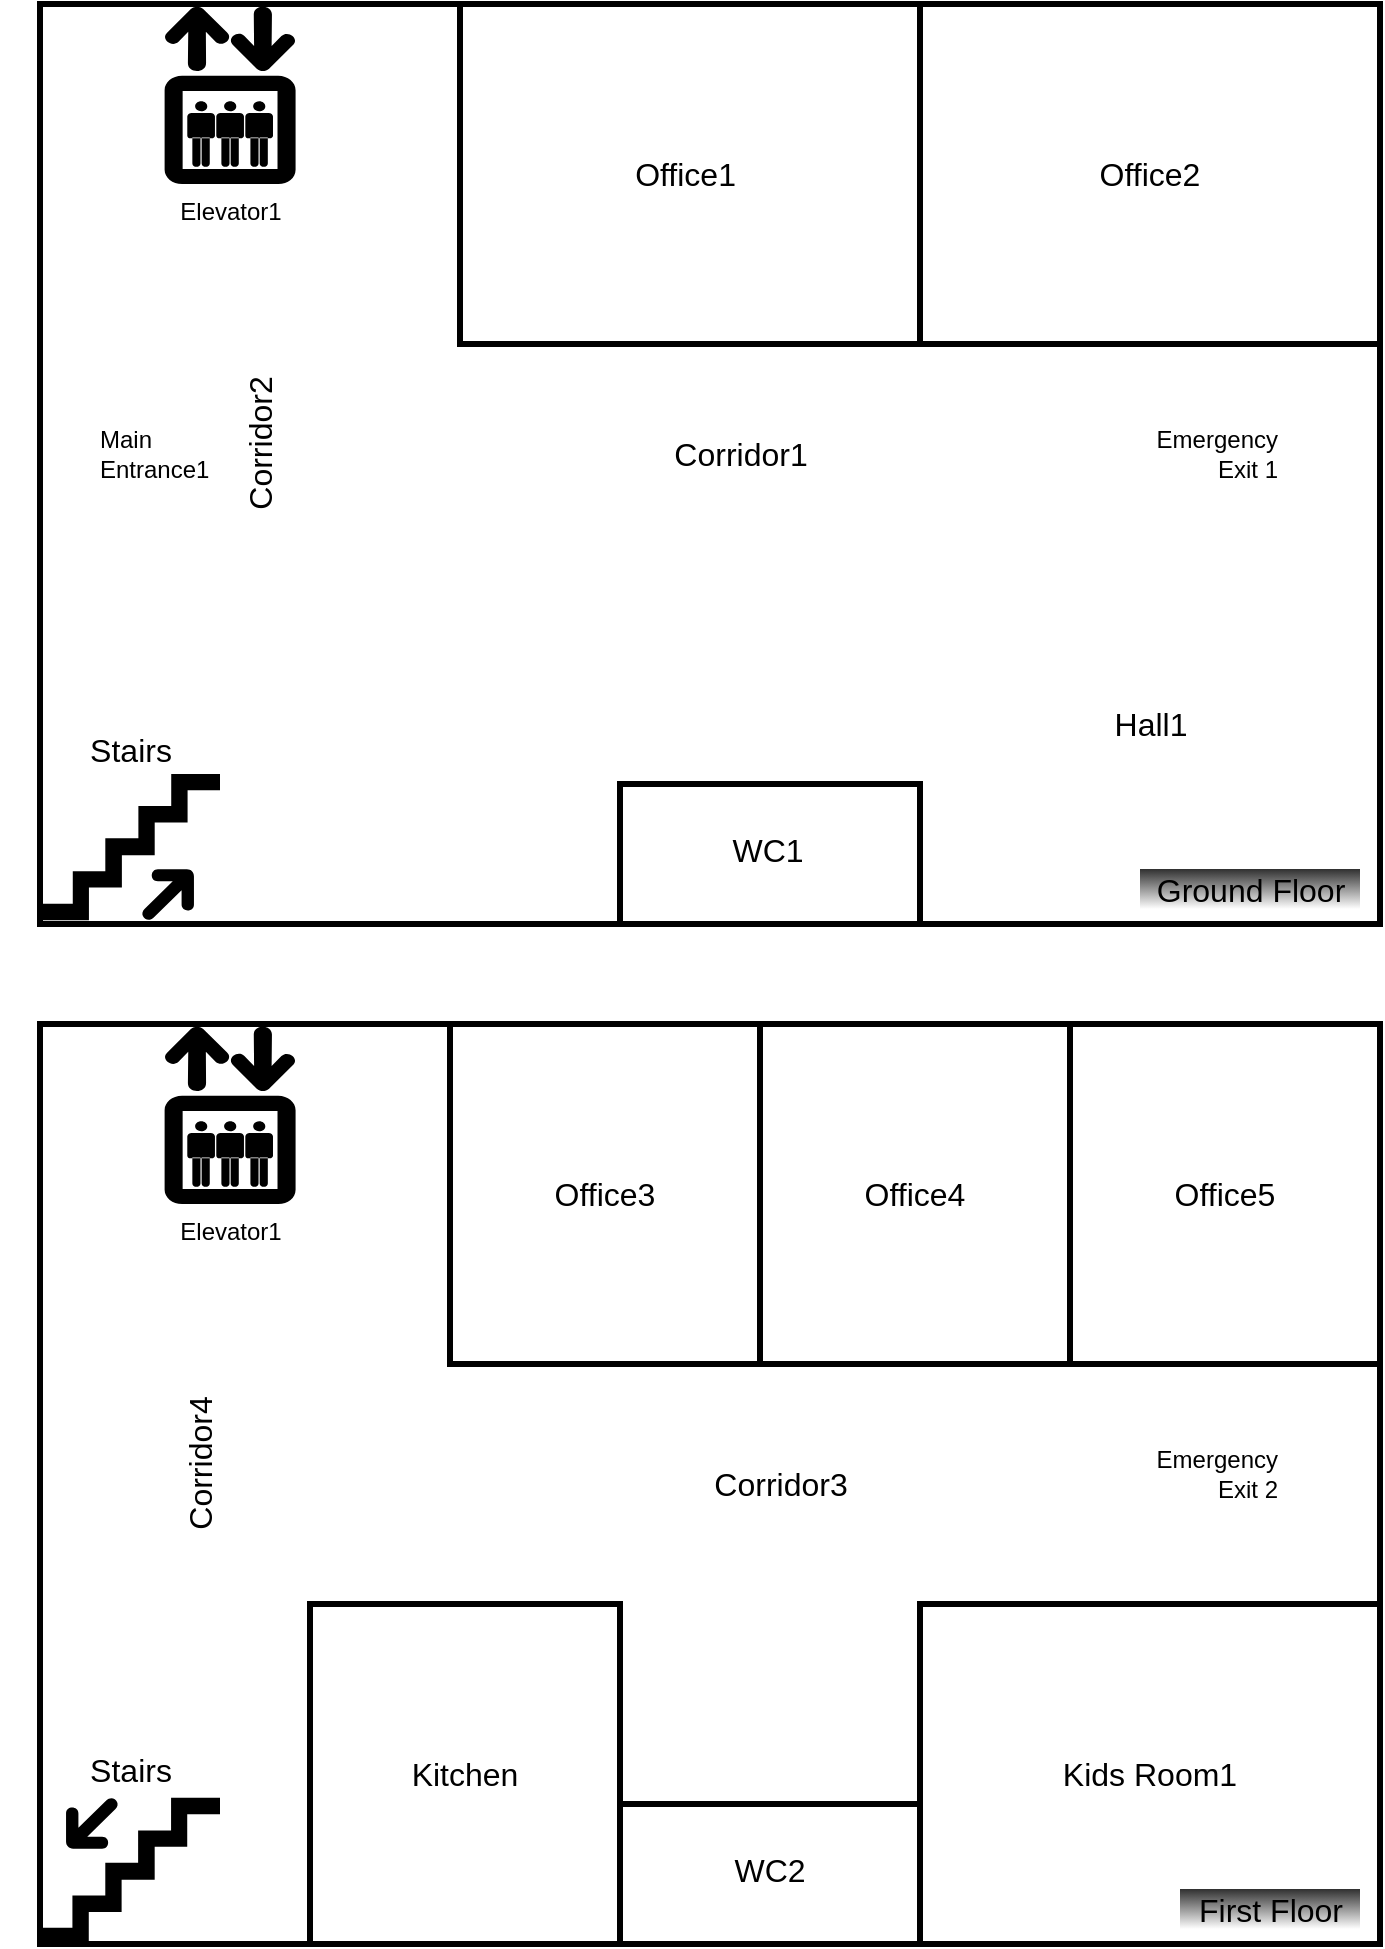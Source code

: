 <mxfile version="13.0.7" type="device"><diagram id="FeTQvDR2r45H1yqkKJsy" name="Page-1"><mxGraphModel dx="1580" dy="882" grid="1" gridSize="10" guides="1" tooltips="1" connect="1" arrows="1" fold="1" page="1" pageScale="1" pageWidth="827" pageHeight="1169" math="0" shadow="0"><root><mxCell id="0"/><mxCell id="1" parent="0"/><mxCell id="H_s1jMmFibpZLGyVerqd-1" value="" style="rounded=0;whiteSpace=wrap;html=1;strokeWidth=3;" parent="1" vertex="1"><mxGeometry x="70" y="10" width="670" height="460" as="geometry"/></mxCell><mxCell id="H_s1jMmFibpZLGyVerqd-2" value="Main &lt;br&gt;Entrance1" style="shape=image;html=1;verticalAlign=middle;verticalLabelPosition=middle;labelBackgroundColor=#ffffff;imageAspect=0;aspect=fixed;image=https://cdn4.iconfinder.com/data/icons/basic-user-interface-elements/700/exit-enter-leave-door-out-128.png;labelPosition=right;align=left;" parent="1" vertex="1"><mxGeometry x="50" y="211" width="48" height="48" as="geometry"/></mxCell><mxCell id="H_s1jMmFibpZLGyVerqd-3" value="Emergency&lt;br&gt;Exit 1" style="shape=image;html=1;verticalAlign=middle;verticalLabelPosition=middle;labelBackgroundColor=#ffffff;imageAspect=0;aspect=fixed;image=https://cdn2.iconfinder.com/data/icons/public-services/64/EMERGENCY_EXIT-signaling-door-signs-direction-arrow-128.png;labelPosition=left;align=right;" parent="1" vertex="1"><mxGeometry x="690" y="210" width="50" height="50" as="geometry"/></mxCell><mxCell id="H_s1jMmFibpZLGyVerqd-5" value="&lt;span style=&quot;font-size: 16px&quot;&gt;Stairs&lt;/span&gt;" style="shape=mxgraph.signs.travel.upstairs;html=1;fillColor=#000000;strokeColor=none;verticalLabelPosition=top;verticalAlign=bottom;align=center;labelPosition=center;" parent="1" vertex="1"><mxGeometry x="70" y="395" width="90" height="75" as="geometry"/></mxCell><mxCell id="H_s1jMmFibpZLGyVerqd-6" value="Elevator1" style="shape=mxgraph.signs.travel.elevator;html=1;fillColor=#000000;strokeColor=none;verticalLabelPosition=bottom;verticalAlign=top;align=center;gradientColor=none;fontSize=12;" parent="1" vertex="1"><mxGeometry x="130" y="10" width="70" height="90" as="geometry"/></mxCell><mxCell id="H_s1jMmFibpZLGyVerqd-9" value="&lt;font style=&quot;font-size: 16px&quot;&gt;Office1&amp;nbsp;&lt;/font&gt;" style="rounded=0;whiteSpace=wrap;html=1;fillColor=#ffffff;strokeWidth=3;" parent="1" vertex="1"><mxGeometry x="280" y="10" width="230" height="170" as="geometry"/></mxCell><mxCell id="H_s1jMmFibpZLGyVerqd-12" value="&lt;span style=&quot;font-size: 16px&quot;&gt;Office2&lt;/span&gt;" style="rounded=0;whiteSpace=wrap;html=1;fillColor=#ffffff;strokeWidth=3;" parent="1" vertex="1"><mxGeometry x="510" y="10" width="230" height="170" as="geometry"/></mxCell><mxCell id="H_s1jMmFibpZLGyVerqd-13" value="" style="rounded=0;whiteSpace=wrap;html=1;fillColor=#ffffff;strokeWidth=3;" parent="1" vertex="1"><mxGeometry x="360" y="400" width="150" height="70" as="geometry"/></mxCell><mxCell id="H_s1jMmFibpZLGyVerqd-15" value="&lt;font style=&quot;font-size: 16px&quot;&gt;WC1&lt;/font&gt;" style="text;html=1;strokeColor=none;fillColor=none;align=center;verticalAlign=middle;whiteSpace=wrap;rounded=0;fontSize=12;" parent="1" vertex="1"><mxGeometry x="414" y="422.5" width="40" height="20" as="geometry"/></mxCell><mxCell id="H_s1jMmFibpZLGyVerqd-16" value="" style="rounded=0;whiteSpace=wrap;html=1;strokeWidth=3;" parent="1" vertex="1"><mxGeometry x="70" y="520" width="670" height="460" as="geometry"/></mxCell><mxCell id="H_s1jMmFibpZLGyVerqd-18" value="&lt;span style=&quot;text-align: right&quot;&gt;Emergency&lt;br&gt;&lt;/span&gt;&lt;span style=&quot;text-align: right&quot;&gt;Exit 2&lt;/span&gt;" style="shape=image;html=1;verticalAlign=middle;verticalLabelPosition=middle;labelBackgroundColor=#ffffff;imageAspect=0;aspect=fixed;image=https://cdn2.iconfinder.com/data/icons/public-services/64/EMERGENCY_EXIT-signaling-door-signs-direction-arrow-128.png;labelPosition=left;align=right;" parent="1" vertex="1"><mxGeometry x="690" y="720" width="50" height="50" as="geometry"/></mxCell><mxCell id="H_s1jMmFibpZLGyVerqd-19" value="&lt;font style=&quot;font-size: 16px&quot;&gt;Stairs&lt;/font&gt;" style="shape=mxgraph.signs.travel.upstairs;html=1;fillColor=#000000;strokeColor=none;verticalLabelPosition=top;verticalAlign=bottom;align=center;flipV=1;flipH=1;labelPosition=center;" parent="1" vertex="1"><mxGeometry x="70" y="905" width="90" height="75" as="geometry"/></mxCell><mxCell id="H_s1jMmFibpZLGyVerqd-20" value="Elevator1" style="shape=mxgraph.signs.travel.elevator;html=1;fillColor=#000000;strokeColor=none;verticalLabelPosition=bottom;verticalAlign=top;align=center;gradientColor=none;fontSize=12;" parent="1" vertex="1"><mxGeometry x="130" y="520" width="70" height="90" as="geometry"/></mxCell><mxCell id="H_s1jMmFibpZLGyVerqd-21" value="&lt;span style=&quot;font-size: 16px&quot;&gt;Office3&lt;/span&gt;" style="rounded=0;whiteSpace=wrap;html=1;fillColor=#ffffff;strokeWidth=3;" parent="1" vertex="1"><mxGeometry x="275" y="520" width="155" height="170" as="geometry"/></mxCell><mxCell id="H_s1jMmFibpZLGyVerqd-22" value="&lt;span style=&quot;font-size: 16px&quot;&gt;Office5&lt;/span&gt;" style="rounded=0;whiteSpace=wrap;html=1;fillColor=#ffffff;strokeWidth=3;" parent="1" vertex="1"><mxGeometry x="585" y="520" width="155" height="170" as="geometry"/></mxCell><mxCell id="H_s1jMmFibpZLGyVerqd-23" value="" style="rounded=0;whiteSpace=wrap;html=1;fillColor=#ffffff;strokeWidth=3;" parent="1" vertex="1"><mxGeometry x="360" y="910" width="150" height="70" as="geometry"/></mxCell><mxCell id="H_s1jMmFibpZLGyVerqd-24" value="&lt;font style=&quot;font-size: 16px&quot;&gt;WC2&lt;/font&gt;" style="text;html=1;strokeColor=none;fillColor=none;align=center;verticalAlign=middle;whiteSpace=wrap;rounded=0;fontSize=12;" parent="1" vertex="1"><mxGeometry x="415" y="932.5" width="40" height="20" as="geometry"/></mxCell><mxCell id="H_s1jMmFibpZLGyVerqd-25" value="&lt;span style=&quot;font-size: 16px&quot;&gt;Office4&lt;/span&gt;" style="rounded=0;whiteSpace=wrap;html=1;fillColor=#ffffff;strokeWidth=3;" parent="1" vertex="1"><mxGeometry x="430" y="520" width="155" height="170" as="geometry"/></mxCell><mxCell id="H_s1jMmFibpZLGyVerqd-26" value="&lt;font style=&quot;font-size: 16px&quot;&gt;Kitchen&lt;/font&gt;" style="rounded=0;whiteSpace=wrap;html=1;fillColor=#ffffff;strokeWidth=3;" parent="1" vertex="1"><mxGeometry x="205" y="810" width="155" height="170" as="geometry"/></mxCell><mxCell id="H_s1jMmFibpZLGyVerqd-27" value="&lt;font style=&quot;font-size: 16px&quot;&gt;Kids Room1&lt;/font&gt;" style="rounded=0;whiteSpace=wrap;html=1;fillColor=#ffffff;strokeWidth=3;" parent="1" vertex="1"><mxGeometry x="510" y="810" width="230" height="170" as="geometry"/></mxCell><mxCell id="skK166J0PUDe55EXS06N-1" value="Ground Floor" style="text;html=1;align=center;verticalAlign=middle;resizable=0;points=[];autosize=1;fontSize=16;fillColor=#303030;gradientColor=#ffffff;" parent="1" vertex="1"><mxGeometry x="620" y="442.5" width="110" height="20" as="geometry"/></mxCell><mxCell id="skK166J0PUDe55EXS06N-2" value="First Floor" style="text;html=1;align=center;verticalAlign=middle;resizable=0;points=[];autosize=1;fontSize=16;fillColor=#303030;gradientColor=#ffffff;" parent="1" vertex="1"><mxGeometry x="640" y="952.5" width="90" height="20" as="geometry"/></mxCell><mxCell id="Xp_Mswd7N3j7wg4HWies-1" value="&lt;span style=&quot;font-size: 16px&quot;&gt;Corridor1&lt;/span&gt;" style="text;html=1;align=center;verticalAlign=middle;resizable=0;points=[];autosize=1;" vertex="1" parent="1"><mxGeometry x="380" y="225" width="80" height="20" as="geometry"/></mxCell><mxCell id="Xp_Mswd7N3j7wg4HWies-2" value="Corridor2" style="text;html=1;align=center;verticalAlign=middle;resizable=0;points=[];autosize=1;fontSize=16;rotation=-90;" vertex="1" parent="1"><mxGeometry x="140" y="220" width="80" height="20" as="geometry"/></mxCell><mxCell id="Xp_Mswd7N3j7wg4HWies-3" value="Corridor3" style="text;html=1;align=center;verticalAlign=middle;resizable=0;points=[];autosize=1;fontSize=16;" vertex="1" parent="1"><mxGeometry x="400" y="740" width="80" height="20" as="geometry"/></mxCell><mxCell id="Xp_Mswd7N3j7wg4HWies-4" value="Hall1" style="text;html=1;align=center;verticalAlign=middle;resizable=0;points=[];autosize=1;fontSize=16;" vertex="1" parent="1"><mxGeometry x="600" y="360" width="50" height="20" as="geometry"/></mxCell><mxCell id="Xp_Mswd7N3j7wg4HWies-7" value="Corridor4" style="text;html=1;align=center;verticalAlign=middle;resizable=0;points=[];autosize=1;fontSize=16;rotation=-90;" vertex="1" parent="1"><mxGeometry x="110" y="730" width="80" height="20" as="geometry"/></mxCell></root></mxGraphModel></diagram></mxfile>